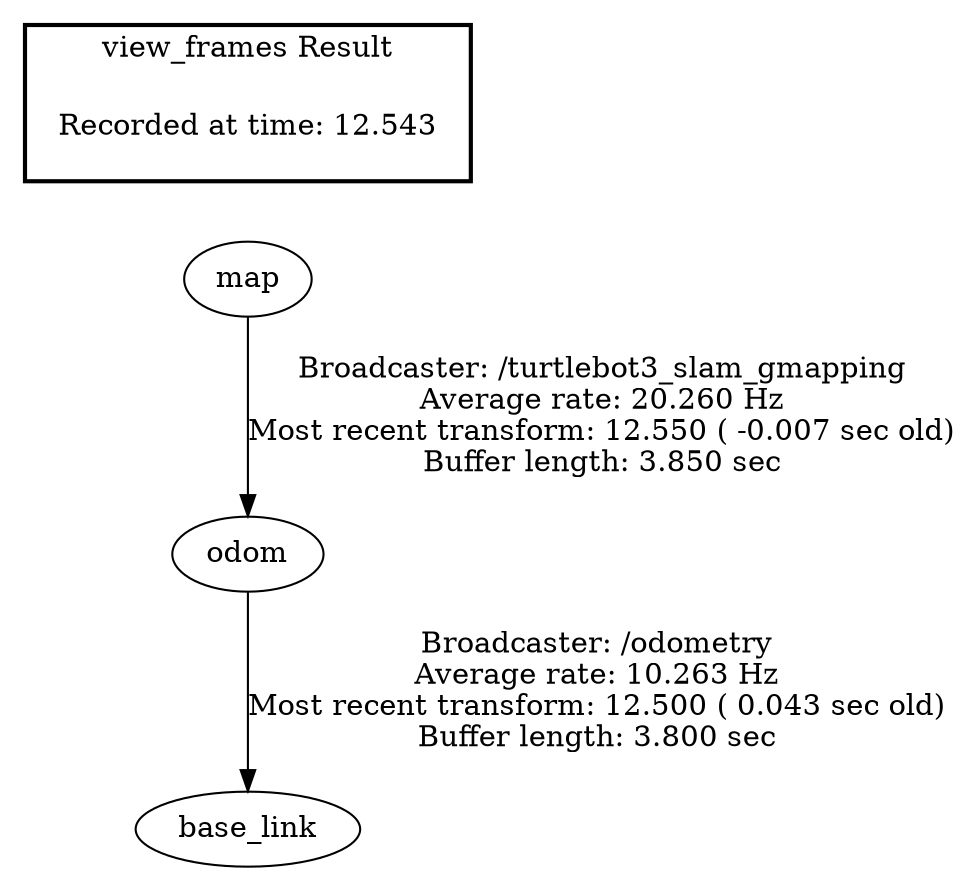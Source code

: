 digraph G {
"map" -> "odom"[label="Broadcaster: /turtlebot3_slam_gmapping\nAverage rate: 20.260 Hz\nMost recent transform: 12.550 ( -0.007 sec old)\nBuffer length: 3.850 sec\n"];
"odom" -> "base_link"[label="Broadcaster: /odometry\nAverage rate: 10.263 Hz\nMost recent transform: 12.500 ( 0.043 sec old)\nBuffer length: 3.800 sec\n"];
edge [style=invis];
 subgraph cluster_legend { style=bold; color=black; label ="view_frames Result";
"Recorded at time: 12.543"[ shape=plaintext ] ;
 }->"map";
}